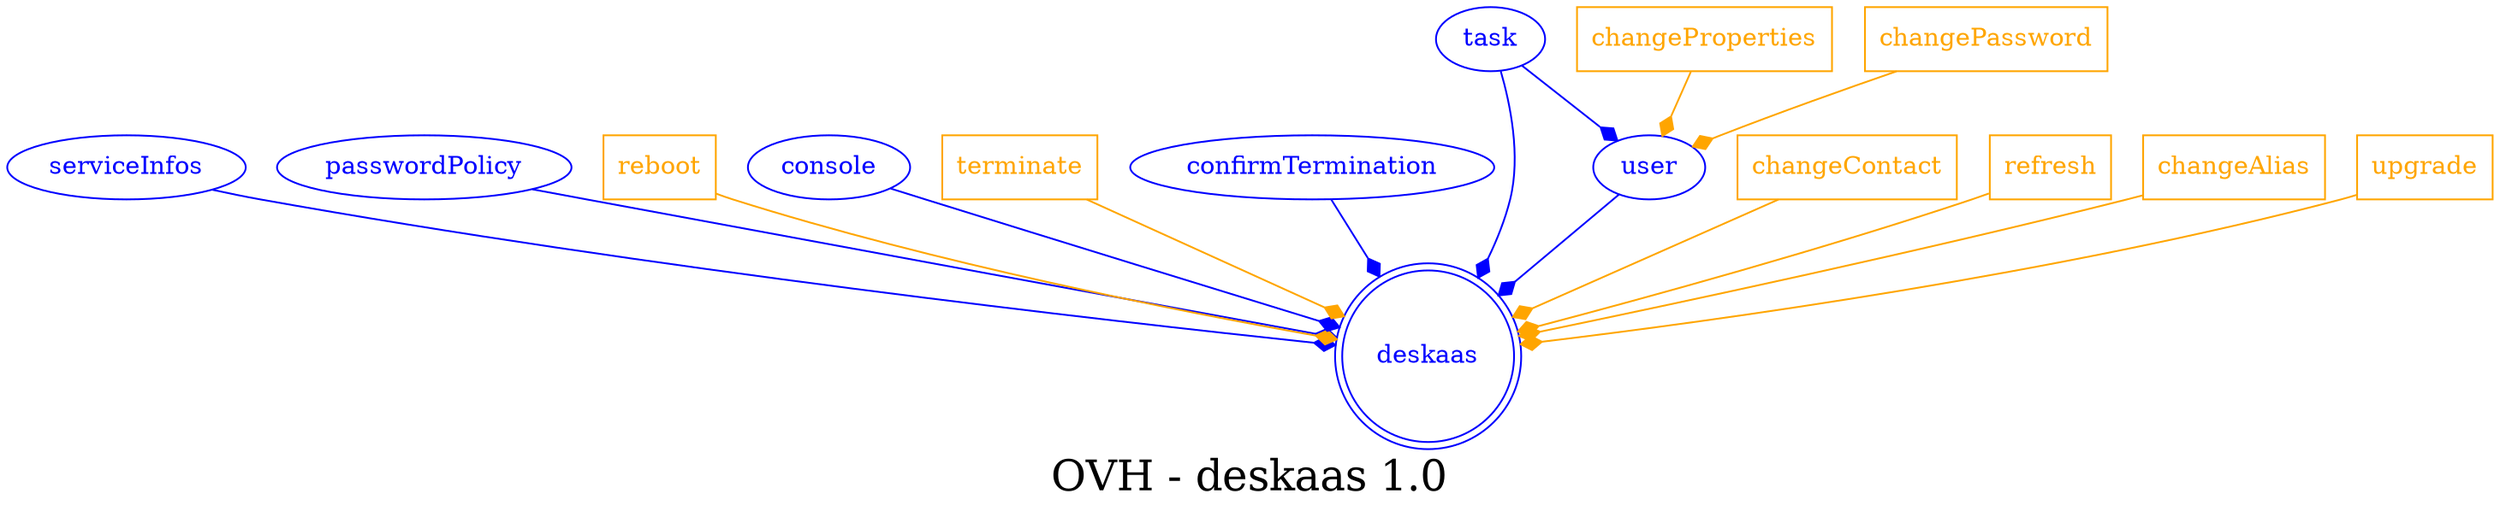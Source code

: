 digraph LexiconGraph {
graph[label="OVH - deskaas 1.0", fontsize=24]
splines=true
"deskaas" [color=blue, fontcolor=blue, shape=doublecircle]
"serviceInfos" -> "deskaas" [color=blue, fontcolor=blue, arrowhead=diamond, arrowtail=none]
"serviceInfos" [color=blue, fontcolor=blue, shape=ellipse]
"passwordPolicy" -> "deskaas" [color=blue, fontcolor=blue, arrowhead=diamond, arrowtail=none]
"passwordPolicy" [color=blue, fontcolor=blue, shape=ellipse]
"reboot" [color=orange, fontcolor=orange, shape=box]
"reboot" -> "deskaas" [color=orange, fontcolor=orange, arrowhead=diamond, arrowtail=none]
"console" -> "deskaas" [color=blue, fontcolor=blue, arrowhead=diamond, arrowtail=none]
"console" [color=blue, fontcolor=blue, shape=ellipse]
"terminate" [color=orange, fontcolor=orange, shape=box]
"terminate" -> "deskaas" [color=orange, fontcolor=orange, arrowhead=diamond, arrowtail=none]
"confirmTermination" -> "deskaas" [color=blue, fontcolor=blue, arrowhead=diamond, arrowtail=none]
"confirmTermination" [color=blue, fontcolor=blue, shape=ellipse]
"task" -> "deskaas" [color=blue, fontcolor=blue, arrowhead=diamond, arrowtail=none]
"task" [color=blue, fontcolor=blue, shape=ellipse]
"changeContact" [color=orange, fontcolor=orange, shape=box]
"changeContact" -> "deskaas" [color=orange, fontcolor=orange, arrowhead=diamond, arrowtail=none]
"refresh" [color=orange, fontcolor=orange, shape=box]
"refresh" -> "deskaas" [color=orange, fontcolor=orange, arrowhead=diamond, arrowtail=none]
"user" -> "deskaas" [color=blue, fontcolor=blue, arrowhead=diamond, arrowtail=none]
"user" [color=blue, fontcolor=blue, shape=ellipse]
"changeProperties" [color=orange, fontcolor=orange, shape=box]
"changeProperties" -> "user" [color=orange, fontcolor=orange, arrowhead=diamond, arrowtail=none]
"changePassword" [color=orange, fontcolor=orange, shape=box]
"changePassword" -> "user" [color=orange, fontcolor=orange, arrowhead=diamond, arrowtail=none]
"task" -> "user" [color=blue, fontcolor=blue, arrowhead=diamond, arrowtail=none]
"changeAlias" [color=orange, fontcolor=orange, shape=box]
"changeAlias" -> "deskaas" [color=orange, fontcolor=orange, arrowhead=diamond, arrowtail=none]
"upgrade" [color=orange, fontcolor=orange, shape=box]
"upgrade" -> "deskaas" [color=orange, fontcolor=orange, arrowhead=diamond, arrowtail=none]
}
